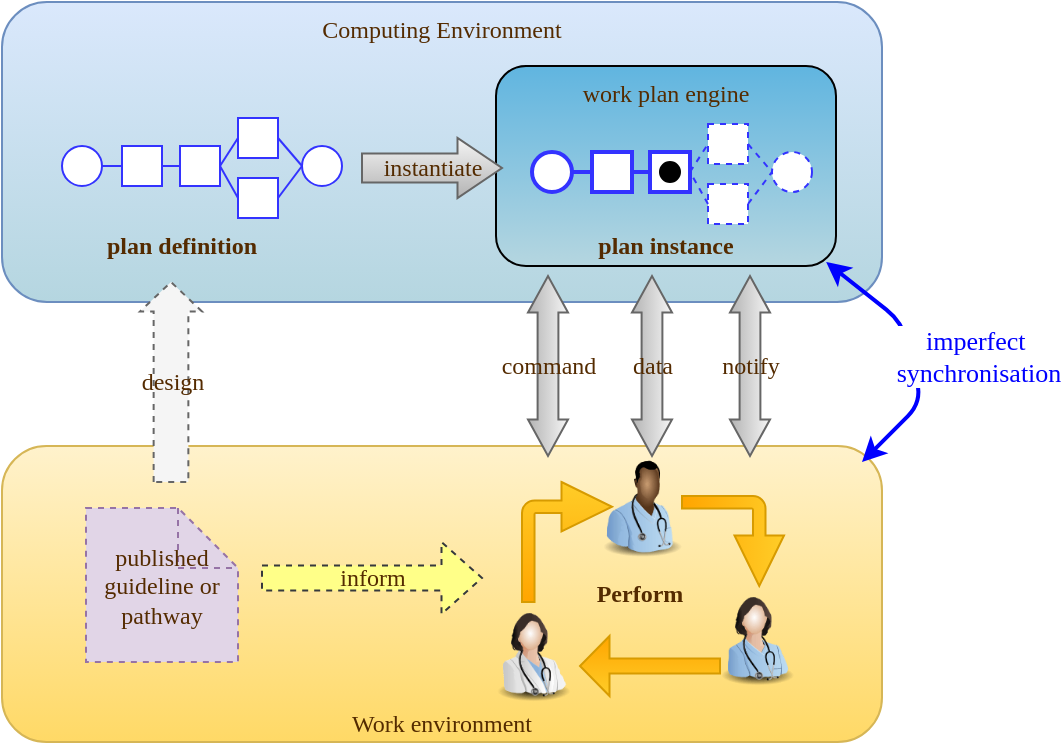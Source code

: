 <mxfile version="12.6.5" type="device"><diagram name="Page-1" id="6cbacf15-51e0-f921-657f-c0e672ad2f64"><mxGraphModel dx="1366" dy="816" grid="1" gridSize="10" guides="1" tooltips="1" connect="1" arrows="1" fold="1" page="1" pageScale="1" pageWidth="1169" pageHeight="826" background="#ffffff" math="0" shadow="0"><root><mxCell id="0"/><mxCell id="1" parent="0"/><mxCell id="2" value="Computing Environment" style="rounded=1;whiteSpace=wrap;html=1;glass=0;labelBackgroundColor=none;strokeColor=#6c8ebf;strokeWidth=1;fillColor=#dae8fc;fontFamily=Verdana;fontSize=12;fontColor=#542B00;align=center;gradientColor=#B5D6E0;verticalAlign=top;" parent="1" vertex="1"><mxGeometry x="40" y="10" width="440" height="150" as="geometry"/></mxCell><mxCell id="3" value="Work environment" style="rounded=1;whiteSpace=wrap;html=1;glass=0;labelBackgroundColor=none;strokeColor=#d6b656;strokeWidth=1;fillColor=#fff2cc;fontFamily=Verdana;fontSize=12;fontColor=#542B00;align=center;gradientColor=#ffd966;verticalAlign=bottom;" parent="1" vertex="1"><mxGeometry x="40" y="232" width="440" height="148" as="geometry"/></mxCell><mxCell id="33" value="" style="group" parent="1" vertex="1" connectable="0"><mxGeometry x="70" y="68" width="140" height="50" as="geometry"/></mxCell><mxCell id="4" value="" style="ellipse;whiteSpace=wrap;html=1;glass=0;labelBackgroundColor=none;strokeColor=#3333FF;strokeWidth=1;fillColor=#ffffff;gradientColor=none;fontFamily=Verdana;fontSize=12;fontColor=#542B00;align=center;" parent="33" vertex="1"><mxGeometry y="14" width="20" height="20" as="geometry"/></mxCell><mxCell id="5" value="" style="ellipse;whiteSpace=wrap;html=1;glass=0;labelBackgroundColor=none;strokeColor=#3333FF;strokeWidth=1;fillColor=#ffffff;gradientColor=none;fontFamily=Verdana;fontSize=12;fontColor=#542B00;align=center;" parent="33" vertex="1"><mxGeometry x="120" y="14" width="20" height="20" as="geometry"/></mxCell><mxCell id="6" value="" style="whiteSpace=wrap;html=1;glass=0;labelBackgroundColor=none;strokeColor=#3333FF;strokeWidth=1;fillColor=#ffffff;gradientColor=none;fontFamily=Verdana;fontSize=12;fontColor=#542B00;align=center;" parent="33" vertex="1"><mxGeometry x="30" y="14" width="20" height="20" as="geometry"/></mxCell><mxCell id="7" value="" style="whiteSpace=wrap;html=1;glass=0;labelBackgroundColor=none;strokeColor=#3333FF;strokeWidth=1;fillColor=#ffffff;gradientColor=none;fontFamily=Verdana;fontSize=12;fontColor=#542B00;align=center;" parent="33" vertex="1"><mxGeometry x="59" y="14" width="20" height="20" as="geometry"/></mxCell><mxCell id="8" value="" style="whiteSpace=wrap;html=1;glass=0;labelBackgroundColor=none;strokeColor=#3333FF;strokeWidth=1;fillColor=#ffffff;gradientColor=none;fontFamily=Verdana;fontSize=12;fontColor=#542B00;align=center;" parent="33" vertex="1"><mxGeometry x="88" width="20" height="20" as="geometry"/></mxCell><mxCell id="9" value="" style="whiteSpace=wrap;html=1;glass=0;labelBackgroundColor=none;strokeColor=#3333FF;strokeWidth=1;fillColor=#ffffff;gradientColor=none;fontFamily=Verdana;fontSize=12;fontColor=#542B00;align=center;" parent="33" vertex="1"><mxGeometry x="88" y="30" width="20" height="20" as="geometry"/></mxCell><mxCell id="11" value="" style="endArrow=none;html=1;strokeColor=#3333FF;strokeWidth=1;fontFamily=Verdana;fontSize=12;fontColor=#542B00;entryX=0;entryY=0.5;exitX=1;exitY=0.5;" parent="33" source="4" target="6" edge="1"><mxGeometry width="50" height="50" relative="1" as="geometry"><mxPoint y="124" as="sourcePoint"/><mxPoint x="50" y="74" as="targetPoint"/></mxGeometry></mxCell><mxCell id="12" value="" style="endArrow=none;html=1;strokeColor=#3333FF;strokeWidth=1;fontFamily=Verdana;fontSize=12;fontColor=#542B00;entryX=0;entryY=0.5;exitX=1;exitY=0.5;" parent="33" source="6" target="7" edge="1"><mxGeometry width="50" height="50" relative="1" as="geometry"><mxPoint x="37.2" y="24.2" as="sourcePoint"/><mxPoint x="47.2" y="24.2" as="targetPoint"/></mxGeometry></mxCell><mxCell id="13" value="" style="endArrow=none;html=1;strokeColor=#3333FF;strokeWidth=1;fontFamily=Verdana;fontSize=12;fontColor=#542B00;entryX=0;entryY=0.5;exitX=1;exitY=0.5;" parent="33" source="7" target="8" edge="1"><mxGeometry width="50" height="50" relative="1" as="geometry"><mxPoint x="70" y="44" as="sourcePoint"/><mxPoint x="69" y="34.2" as="targetPoint"/></mxGeometry></mxCell><mxCell id="14" value="" style="endArrow=none;html=1;strokeColor=#3333FF;strokeWidth=1;fontFamily=Verdana;fontSize=12;fontColor=#542B00;entryX=1;entryY=0.5;exitX=0;exitY=0.5;" parent="33" source="9" target="7" edge="1"><mxGeometry width="50" height="50" relative="1" as="geometry"><mxPoint x="80" y="24" as="sourcePoint"/><mxPoint x="98.2" y="20.2" as="targetPoint"/></mxGeometry></mxCell><mxCell id="17" value="" style="endArrow=none;html=1;strokeColor=#3333FF;strokeWidth=1;fontFamily=Verdana;fontSize=12;fontColor=#542B00;entryX=0;entryY=0.5;exitX=1;exitY=0.5;" parent="33" source="9" target="5" edge="1"><mxGeometry width="50" height="50" relative="1" as="geometry"><mxPoint x="98.2" y="50.2" as="sourcePoint"/><mxPoint x="89" y="34.2" as="targetPoint"/></mxGeometry></mxCell><mxCell id="18" value="" style="endArrow=none;html=1;strokeColor=#3333FF;strokeWidth=1;fontFamily=Verdana;fontSize=12;fontColor=#542B00;entryX=0;entryY=0.5;exitX=1;exitY=0.5;" parent="33" source="8" target="5" edge="1"><mxGeometry width="50" height="50" relative="1" as="geometry"><mxPoint x="118.2" y="50.2" as="sourcePoint"/><mxPoint x="130.2" y="34.2" as="targetPoint"/></mxGeometry></mxCell><mxCell id="34" value="plan definition" style="text;html=1;strokeColor=none;fillColor=none;align=center;verticalAlign=middle;whiteSpace=wrap;glass=0;labelBackgroundColor=none;fontFamily=Verdana;fontSize=12;fontColor=#542B00;fontStyle=1" parent="1" vertex="1"><mxGeometry x="60" y="122" width="140" height="20" as="geometry"/></mxCell><mxCell id="39" value="" style="group" parent="1" vertex="1" connectable="0"><mxGeometry x="287" y="42" width="170" height="100" as="geometry"/></mxCell><mxCell id="35" value="work plan engine" style="rounded=1;whiteSpace=wrap;html=1;glass=0;labelBackgroundColor=none;strokeColor=#000000;strokeWidth=1;fillColor=#60B5E0;gradientColor=#B5D6E0;fontFamily=Verdana;fontSize=12;fontColor=#542B00;align=center;verticalAlign=top;" parent="39" vertex="1"><mxGeometry width="170" height="100" as="geometry"/></mxCell><mxCell id="32" value="" style="group" parent="39" vertex="1" connectable="0"><mxGeometry x="18" y="29" width="140" height="50" as="geometry"/></mxCell><mxCell id="19" value="" style="ellipse;whiteSpace=wrap;html=1;glass=0;labelBackgroundColor=none;strokeColor=#3333FF;strokeWidth=2;fillColor=#ffffff;gradientColor=none;fontFamily=Verdana;fontSize=12;fontColor=#542B00;align=center;" parent="32" vertex="1"><mxGeometry y="14" width="20" height="20" as="geometry"/></mxCell><mxCell id="20" value="" style="ellipse;whiteSpace=wrap;html=1;glass=0;labelBackgroundColor=none;strokeColor=#3333FF;strokeWidth=1;fillColor=#ffffff;gradientColor=none;fontFamily=Verdana;fontSize=12;fontColor=#542B00;align=center;dashed=1;" parent="32" vertex="1"><mxGeometry x="120" y="14" width="20" height="20" as="geometry"/></mxCell><mxCell id="21" value="" style="whiteSpace=wrap;html=1;glass=0;labelBackgroundColor=none;strokeColor=#3333FF;strokeWidth=2;fillColor=#ffffff;gradientColor=none;fontFamily=Verdana;fontSize=12;fontColor=#542B00;align=center;" parent="32" vertex="1"><mxGeometry x="30" y="14" width="20" height="20" as="geometry"/></mxCell><mxCell id="22" value="" style="whiteSpace=wrap;html=1;glass=0;labelBackgroundColor=none;strokeColor=#3333FF;strokeWidth=2;fillColor=#ffffff;gradientColor=none;fontFamily=Verdana;fontSize=12;fontColor=#542B00;align=center;" parent="32" vertex="1"><mxGeometry x="59" y="14" width="20" height="20" as="geometry"/></mxCell><mxCell id="23" value="" style="whiteSpace=wrap;html=1;glass=0;labelBackgroundColor=none;strokeColor=#3333FF;strokeWidth=1;fillColor=#ffffff;gradientColor=none;fontFamily=Verdana;fontSize=12;fontColor=#542B00;align=center;dashed=1;" parent="32" vertex="1"><mxGeometry x="88" width="20" height="20" as="geometry"/></mxCell><mxCell id="24" value="" style="whiteSpace=wrap;html=1;glass=0;labelBackgroundColor=none;strokeColor=#3333FF;strokeWidth=1;fillColor=#ffffff;gradientColor=none;fontFamily=Verdana;fontSize=12;fontColor=#542B00;align=center;dashed=1;" parent="32" vertex="1"><mxGeometry x="88" y="30" width="20" height="20" as="geometry"/></mxCell><mxCell id="25" value="" style="endArrow=none;html=1;strokeColor=#3333FF;strokeWidth=2;fontFamily=Verdana;fontSize=12;fontColor=#542B00;entryX=0;entryY=0.5;exitX=1;exitY=0.5;" parent="32" source="19" target="21" edge="1"><mxGeometry width="50" height="50" relative="1" as="geometry"><mxPoint y="124" as="sourcePoint"/><mxPoint x="50" y="74" as="targetPoint"/></mxGeometry></mxCell><mxCell id="26" value="" style="endArrow=none;html=1;strokeColor=#3333FF;strokeWidth=2;fontFamily=Verdana;fontSize=12;fontColor=#542B00;entryX=0;entryY=0.5;exitX=1;exitY=0.5;" parent="32" source="21" target="22" edge="1"><mxGeometry width="50" height="50" relative="1" as="geometry"><mxPoint x="37.2" y="24.2" as="sourcePoint"/><mxPoint x="47.2" y="24.2" as="targetPoint"/></mxGeometry></mxCell><mxCell id="27" value="" style="endArrow=none;html=1;strokeColor=#3333FF;strokeWidth=1;fontFamily=Verdana;fontSize=12;fontColor=#542B00;entryX=0;entryY=0.5;exitX=1;exitY=0.5;dashed=1;" parent="32" source="22" target="23" edge="1"><mxGeometry width="50" height="50" relative="1" as="geometry"><mxPoint x="70" y="44" as="sourcePoint"/><mxPoint x="69" y="34.2" as="targetPoint"/></mxGeometry></mxCell><mxCell id="28" value="" style="endArrow=none;html=1;strokeColor=#3333FF;strokeWidth=1;fontFamily=Verdana;fontSize=12;fontColor=#542B00;entryX=1;entryY=0.5;exitX=0;exitY=0.5;dashed=1;" parent="32" source="24" target="22" edge="1"><mxGeometry width="50" height="50" relative="1" as="geometry"><mxPoint x="80" y="24" as="sourcePoint"/><mxPoint x="98.2" y="20.2" as="targetPoint"/></mxGeometry></mxCell><mxCell id="29" value="" style="endArrow=none;html=1;strokeColor=#3333FF;strokeWidth=1;fontFamily=Verdana;fontSize=12;fontColor=#542B00;entryX=0;entryY=0.5;exitX=1;exitY=0.5;dashed=1;" parent="32" source="24" target="20" edge="1"><mxGeometry width="50" height="50" relative="1" as="geometry"><mxPoint x="98.2" y="50.2" as="sourcePoint"/><mxPoint x="89" y="34.2" as="targetPoint"/></mxGeometry></mxCell><mxCell id="30" value="" style="endArrow=none;html=1;strokeColor=#3333FF;strokeWidth=1;fontFamily=Verdana;fontSize=12;fontColor=#542B00;entryX=0;entryY=0.5;exitX=1;exitY=0.5;dashed=1;" parent="32" source="23" target="20" edge="1"><mxGeometry width="50" height="50" relative="1" as="geometry"><mxPoint x="118.2" y="50.2" as="sourcePoint"/><mxPoint x="130.2" y="34.2" as="targetPoint"/></mxGeometry></mxCell><mxCell id="31" value="" style="ellipse;whiteSpace=wrap;html=1;glass=0;labelBackgroundColor=none;strokeColor=#000000;strokeWidth=1;fillColor=#000000;gradientColor=none;fontFamily=Verdana;fontSize=12;fontColor=#542B00;align=center;" parent="32" vertex="1"><mxGeometry x="64" y="19" width="10" height="10" as="geometry"/></mxCell><mxCell id="37" value="plan instance" style="text;html=1;strokeColor=none;fillColor=none;align=center;verticalAlign=middle;whiteSpace=wrap;glass=0;labelBackgroundColor=none;fontFamily=Verdana;fontSize=12;fontColor=#542B00;fontStyle=1" parent="39" vertex="1"><mxGeometry x="15" y="80" width="140" height="20" as="geometry"/></mxCell><mxCell id="40" value="instantiate" style="html=1;shadow=0;dashed=0;align=center;verticalAlign=middle;shape=mxgraph.arrows2.arrow;dy=0.52;dx=22.25;notch=0;glass=0;labelBackgroundColor=none;strokeColor=#666666;strokeWidth=1;fillColor=#f5f5f5;gradientColor=#b3b3b3;fontFamily=Verdana;fontSize=12;fontColor=#542B00;" parent="1" vertex="1"><mxGeometry x="220" y="78" width="70" height="30" as="geometry"/></mxCell><mxCell id="41" value="" style="image;html=1;labelBackgroundColor=#ffffff;image=img/lib/clip_art/people/Nurse_Man_Black_128x128.png;glass=0;strokeColor=#000000;strokeWidth=1;fillColor=#60B5E0;gradientColor=#B5D6E0;fontFamily=Verdana;fontSize=12;fontColor=#542B00;align=center;" parent="1" vertex="1"><mxGeometry x="335" y="238" width="50" height="50" as="geometry"/></mxCell><mxCell id="42" value="" style="image;html=1;labelBackgroundColor=#ffffff;image=img/lib/clip_art/people/Nurse_Woman_128x128.png;glass=0;strokeColor=#000000;strokeWidth=1;fillColor=#60B5E0;gradientColor=#B5D6E0;fontFamily=Verdana;fontSize=12;fontColor=#542B00;align=center;" parent="1" vertex="1"><mxGeometry x="392" y="302" width="50" height="50" as="geometry"/></mxCell><mxCell id="43" value="" style="image;html=1;labelBackgroundColor=#ffffff;image=img/lib/clip_art/people/Doctor_Woman_128x128.png;glass=0;strokeColor=#000000;strokeWidth=1;fillColor=#60B5E0;gradientColor=#B5D6E0;fontFamily=Verdana;fontSize=12;fontColor=#542B00;align=center;" parent="1" vertex="1"><mxGeometry x="280" y="310" width="50" height="50" as="geometry"/></mxCell><mxCell id="44" value="published guideline or pathway" style="shape=note;whiteSpace=wrap;html=1;glass=0;labelBackgroundColor=none;strokeColor=#9673a6;strokeWidth=1;fillColor=#e1d5e7;fontFamily=Verdana;fontSize=12;fontColor=#542B00;align=center;dashed=1;" parent="1" vertex="1"><mxGeometry x="82" y="263" width="76" height="77" as="geometry"/></mxCell><mxCell id="46" value="design" style="html=1;shadow=0;dashed=1;align=center;verticalAlign=middle;shape=mxgraph.arrows2.arrow;dy=0.44;dx=14.75;direction=north;notch=0;glass=0;labelBackgroundColor=none;strokeColor=#666666;strokeWidth=1;fillColor=#f5f5f5;fontFamily=Verdana;fontSize=12;fontColor=#542B00;" parent="1" vertex="1"><mxGeometry x="109" y="150" width="31" height="100" as="geometry"/></mxCell><mxCell id="47" value="" style="html=1;shadow=0;dashed=0;align=center;verticalAlign=middle;shape=mxgraph.arrows2.bendArrow;dy=3.13;dx=25.25;notch=0;arrowHead=24.75;rounded=1;glass=0;labelBackgroundColor=none;strokeColor=#d79b00;strokeWidth=1;fillColor=#ffcd28;gradientColor=#ffa500;fontFamily=Verdana;fontSize=12;fontColor=#542B00;" parent="1" vertex="1"><mxGeometry x="300" y="250" width="45" height="60" as="geometry"/></mxCell><mxCell id="48" value="" style="html=1;shadow=0;dashed=0;align=center;verticalAlign=middle;shape=mxgraph.arrows2.bendArrow;dy=3.13;dx=25.25;notch=0;arrowHead=24.75;rounded=1;glass=0;labelBackgroundColor=none;strokeColor=#d79b00;strokeWidth=1;fillColor=#ffcd28;gradientColor=#ffa500;fontFamily=Verdana;fontSize=12;fontColor=#542B00;direction=south;" parent="1" vertex="1"><mxGeometry x="380" y="257" width="51" height="45" as="geometry"/></mxCell><mxCell id="49" value="" style="html=1;shadow=0;dashed=0;align=center;verticalAlign=middle;shape=mxgraph.arrows2.arrow;dy=0.75;dx=14.75;notch=0;glass=0;labelBackgroundColor=none;strokeColor=#d79b00;strokeWidth=1;fillColor=#ffcd28;gradientColor=#ffa500;fontFamily=Verdana;fontSize=12;fontColor=#542B00;direction=west;" parent="1" vertex="1"><mxGeometry x="329" y="327" width="70" height="30" as="geometry"/></mxCell><mxCell id="50" value="Perform" style="text;html=1;strokeColor=none;fillColor=none;align=center;verticalAlign=middle;whiteSpace=wrap;glass=0;dashed=1;labelBackgroundColor=none;fontFamily=Verdana;fontSize=12;fontColor=#542B00;fontStyle=1" parent="1" vertex="1"><mxGeometry x="339" y="296" width="40" height="20" as="geometry"/></mxCell><mxCell id="52" value="inform" style="html=1;shadow=0;dashed=1;align=center;verticalAlign=middle;shape=mxgraph.arrows2.arrow;dy=0.65;dx=20.25;notch=0;glass=0;labelBackgroundColor=none;strokeColor=#36393d;strokeWidth=1;fillColor=#ffff88;fontFamily=Verdana;fontSize=12;fontColor=#542B00;" parent="1" vertex="1"><mxGeometry x="170" y="280" width="110" height="36" as="geometry"/></mxCell><mxCell id="54" value="command" style="html=1;shadow=0;dashed=0;align=center;verticalAlign=middle;shape=mxgraph.arrows2.twoWayArrow;dy=0.48;dx=18.25;glass=0;labelBackgroundColor=none;strokeColor=#666666;strokeWidth=1;fillColor=#f5f5f5;gradientColor=#b3b3b3;fontFamily=Verdana;fontSize=12;fontColor=#542B00;direction=south;" parent="1" vertex="1"><mxGeometry x="303" y="147" width="20" height="90" as="geometry"/></mxCell><mxCell id="55" value="data" style="html=1;shadow=0;dashed=0;align=center;verticalAlign=middle;shape=mxgraph.arrows2.twoWayArrow;dy=0.48;dx=18.25;glass=0;labelBackgroundColor=none;strokeColor=#666666;strokeWidth=1;fillColor=#f5f5f5;gradientColor=#b3b3b3;fontFamily=Verdana;fontSize=12;fontColor=#542B00;direction=south;" parent="1" vertex="1"><mxGeometry x="355" y="147" width="20" height="90" as="geometry"/></mxCell><mxCell id="56" value="notify" style="html=1;shadow=0;dashed=0;align=center;verticalAlign=middle;shape=mxgraph.arrows2.twoWayArrow;dy=0.48;dx=18.25;glass=0;labelBackgroundColor=none;strokeColor=#666666;strokeWidth=1;fillColor=#f5f5f5;gradientColor=#b3b3b3;fontFamily=Verdana;fontSize=12;fontColor=#542B00;direction=south;" parent="1" vertex="1"><mxGeometry x="404" y="147" width="20" height="90" as="geometry"/></mxCell><mxCell id="58" value="" style="endArrow=classic;startArrow=classic;html=1;labelBackgroundColor=none;strokeColor=#0000FF;strokeWidth=2;fontFamily=Verdana;fontSize=13;fontColor=#000000;entryX=0.971;entryY=0.98;entryPerimeter=0;" parent="1" target="35" edge="1"><mxGeometry width="50" height="50" relative="1" as="geometry"><mxPoint x="470" y="240" as="sourcePoint"/><mxPoint x="90" y="400" as="targetPoint"/><Array as="points"><mxPoint x="500" y="210"/><mxPoint x="490" y="170"/></Array></mxGeometry></mxCell><mxCell id="59" value="imperfect&amp;nbsp;&lt;div&gt;synchronisation&lt;/div&gt;" style="text;html=1;resizable=0;points=[];align=center;verticalAlign=middle;labelBackgroundColor=#ffffff;fontSize=13;fontFamily=Verdana;fontColor=#0000FF;" parent="58" vertex="1" connectable="0"><mxGeometry x="-0.08" relative="1" as="geometry"><mxPoint x="32" y="-6" as="offset"/></mxGeometry></mxCell></root></mxGraphModel></diagram></mxfile>